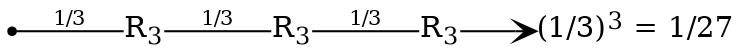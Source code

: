 digraph problem5_update_4 {    
    rankdir = LR; // 左から右のレイアウトを指定    
    // ダミーノード    
    ""[shape=point];    
    // ノードのスタイル設定    
    node[shape=plain];    
    // ノードの定義
    node1 [label=<R<sub>3</sub>>];    
    node2 [label=<R<sub>3</sub>>];    
    node3 [label=<R<sub>3</sub>>];    
    node4 [label=<(1/3)<sup>3</sup> = 1/27>];    

    // エッジの定義（有向）    
    "" -> node1 [label=<<font point-size="10" color="black">1/3</font>>, arrowhead=none];    
    node1 -> node2 [label=<<font point-size="10" color="black">1/3</font>>, arrowhead=none];    
    node2 -> node3 [label=<<font point-size="10" color="black">1/3</font>>, arrowhead=none];    
    node3 -> node4 [arrowhead=vee]; 
}